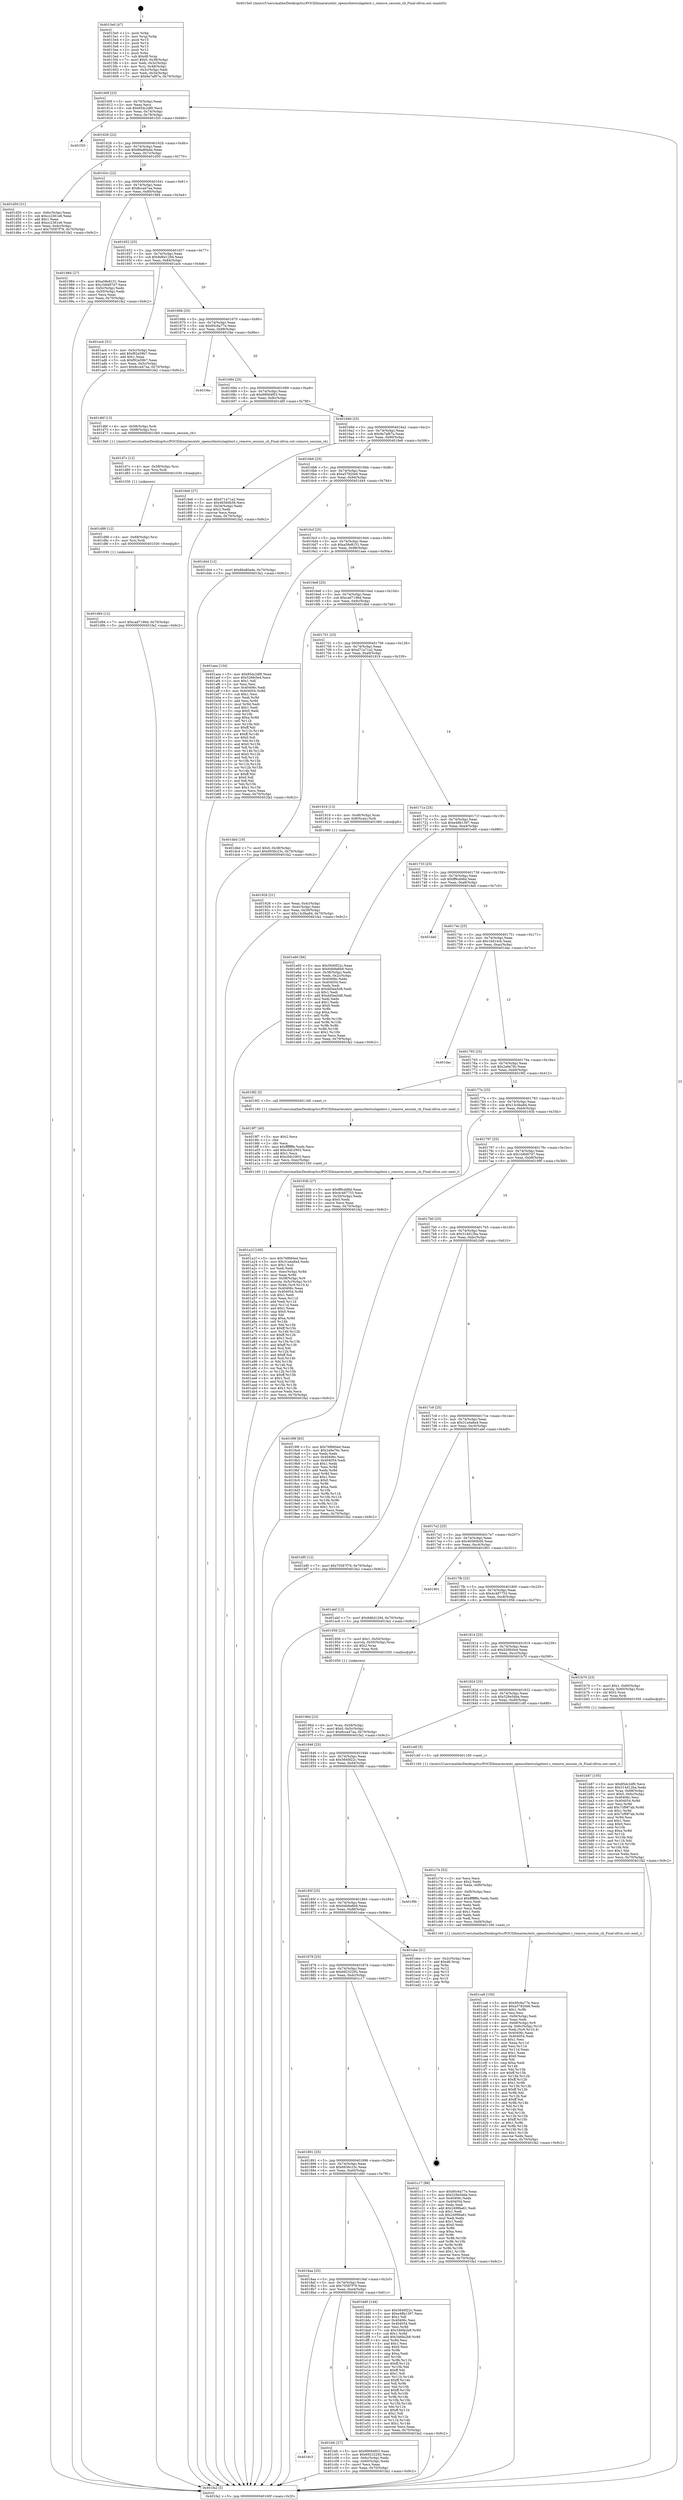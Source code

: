 digraph "0x4015e0" {
  label = "0x4015e0 (/mnt/c/Users/mathe/Desktop/tcc/POCII/binaries/extr_openssltestsslapitest.c_remove_session_cb_Final-ollvm.out::main(0))"
  labelloc = "t"
  node[shape=record]

  Entry [label="",width=0.3,height=0.3,shape=circle,fillcolor=black,style=filled]
  "0x40160f" [label="{
     0x40160f [23]\l
     | [instrs]\l
     &nbsp;&nbsp;0x40160f \<+3\>: mov -0x70(%rbp),%eax\l
     &nbsp;&nbsp;0x401612 \<+2\>: mov %eax,%ecx\l
     &nbsp;&nbsp;0x401614 \<+6\>: sub $0x85dc2df0,%ecx\l
     &nbsp;&nbsp;0x40161a \<+3\>: mov %eax,-0x74(%rbp)\l
     &nbsp;&nbsp;0x40161d \<+3\>: mov %ecx,-0x78(%rbp)\l
     &nbsp;&nbsp;0x401620 \<+6\>: je 0000000000401f20 \<main+0x940\>\l
  }"]
  "0x401f20" [label="{
     0x401f20\l
  }", style=dashed]
  "0x401626" [label="{
     0x401626 [22]\l
     | [instrs]\l
     &nbsp;&nbsp;0x401626 \<+5\>: jmp 000000000040162b \<main+0x4b\>\l
     &nbsp;&nbsp;0x40162b \<+3\>: mov -0x74(%rbp),%eax\l
     &nbsp;&nbsp;0x40162e \<+5\>: sub $0x86a80a4e,%eax\l
     &nbsp;&nbsp;0x401633 \<+3\>: mov %eax,-0x7c(%rbp)\l
     &nbsp;&nbsp;0x401636 \<+6\>: je 0000000000401d50 \<main+0x770\>\l
  }"]
  Exit [label="",width=0.3,height=0.3,shape=circle,fillcolor=black,style=filled,peripheries=2]
  "0x401d50" [label="{
     0x401d50 [31]\l
     | [instrs]\l
     &nbsp;&nbsp;0x401d50 \<+3\>: mov -0x6c(%rbp),%eax\l
     &nbsp;&nbsp;0x401d53 \<+5\>: sub $0xcc2361e6,%eax\l
     &nbsp;&nbsp;0x401d58 \<+3\>: add $0x1,%eax\l
     &nbsp;&nbsp;0x401d5b \<+5\>: add $0xcc2361e6,%eax\l
     &nbsp;&nbsp;0x401d60 \<+3\>: mov %eax,-0x6c(%rbp)\l
     &nbsp;&nbsp;0x401d63 \<+7\>: movl $0x70587f79,-0x70(%rbp)\l
     &nbsp;&nbsp;0x401d6a \<+5\>: jmp 0000000000401fa2 \<main+0x9c2\>\l
  }"]
  "0x40163c" [label="{
     0x40163c [22]\l
     | [instrs]\l
     &nbsp;&nbsp;0x40163c \<+5\>: jmp 0000000000401641 \<main+0x61\>\l
     &nbsp;&nbsp;0x401641 \<+3\>: mov -0x74(%rbp),%eax\l
     &nbsp;&nbsp;0x401644 \<+5\>: sub $0x8cca47aa,%eax\l
     &nbsp;&nbsp;0x401649 \<+3\>: mov %eax,-0x80(%rbp)\l
     &nbsp;&nbsp;0x40164c \<+6\>: je 0000000000401984 \<main+0x3a4\>\l
  }"]
  "0x401d94" [label="{
     0x401d94 [12]\l
     | [instrs]\l
     &nbsp;&nbsp;0x401d94 \<+7\>: movl $0xcad7196d,-0x70(%rbp)\l
     &nbsp;&nbsp;0x401d9b \<+5\>: jmp 0000000000401fa2 \<main+0x9c2\>\l
  }"]
  "0x401984" [label="{
     0x401984 [27]\l
     | [instrs]\l
     &nbsp;&nbsp;0x401984 \<+5\>: mov $0xa58e8151,%eax\l
     &nbsp;&nbsp;0x401989 \<+5\>: mov $0x1b8487d7,%ecx\l
     &nbsp;&nbsp;0x40198e \<+3\>: mov -0x5c(%rbp),%edx\l
     &nbsp;&nbsp;0x401991 \<+3\>: cmp -0x50(%rbp),%edx\l
     &nbsp;&nbsp;0x401994 \<+3\>: cmovl %ecx,%eax\l
     &nbsp;&nbsp;0x401997 \<+3\>: mov %eax,-0x70(%rbp)\l
     &nbsp;&nbsp;0x40199a \<+5\>: jmp 0000000000401fa2 \<main+0x9c2\>\l
  }"]
  "0x401652" [label="{
     0x401652 [25]\l
     | [instrs]\l
     &nbsp;&nbsp;0x401652 \<+5\>: jmp 0000000000401657 \<main+0x77\>\l
     &nbsp;&nbsp;0x401657 \<+3\>: mov -0x74(%rbp),%eax\l
     &nbsp;&nbsp;0x40165a \<+5\>: sub $0x8d6d1294,%eax\l
     &nbsp;&nbsp;0x40165f \<+6\>: mov %eax,-0x84(%rbp)\l
     &nbsp;&nbsp;0x401665 \<+6\>: je 0000000000401acb \<main+0x4eb\>\l
  }"]
  "0x401d88" [label="{
     0x401d88 [12]\l
     | [instrs]\l
     &nbsp;&nbsp;0x401d88 \<+4\>: mov -0x68(%rbp),%rsi\l
     &nbsp;&nbsp;0x401d8c \<+3\>: mov %rsi,%rdi\l
     &nbsp;&nbsp;0x401d8f \<+5\>: call 0000000000401030 \<free@plt\>\l
     | [calls]\l
     &nbsp;&nbsp;0x401030 \{1\} (unknown)\l
  }"]
  "0x401acb" [label="{
     0x401acb [31]\l
     | [instrs]\l
     &nbsp;&nbsp;0x401acb \<+3\>: mov -0x5c(%rbp),%eax\l
     &nbsp;&nbsp;0x401ace \<+5\>: add $0xf92a59b7,%eax\l
     &nbsp;&nbsp;0x401ad3 \<+3\>: add $0x1,%eax\l
     &nbsp;&nbsp;0x401ad6 \<+5\>: sub $0xf92a59b7,%eax\l
     &nbsp;&nbsp;0x401adb \<+3\>: mov %eax,-0x5c(%rbp)\l
     &nbsp;&nbsp;0x401ade \<+7\>: movl $0x8cca47aa,-0x70(%rbp)\l
     &nbsp;&nbsp;0x401ae5 \<+5\>: jmp 0000000000401fa2 \<main+0x9c2\>\l
  }"]
  "0x40166b" [label="{
     0x40166b [25]\l
     | [instrs]\l
     &nbsp;&nbsp;0x40166b \<+5\>: jmp 0000000000401670 \<main+0x90\>\l
     &nbsp;&nbsp;0x401670 \<+3\>: mov -0x74(%rbp),%eax\l
     &nbsp;&nbsp;0x401673 \<+5\>: sub $0x95c6a77e,%eax\l
     &nbsp;&nbsp;0x401678 \<+6\>: mov %eax,-0x88(%rbp)\l
     &nbsp;&nbsp;0x40167e \<+6\>: je 0000000000401f4e \<main+0x96e\>\l
  }"]
  "0x401d7c" [label="{
     0x401d7c [12]\l
     | [instrs]\l
     &nbsp;&nbsp;0x401d7c \<+4\>: mov -0x58(%rbp),%rsi\l
     &nbsp;&nbsp;0x401d80 \<+3\>: mov %rsi,%rdi\l
     &nbsp;&nbsp;0x401d83 \<+5\>: call 0000000000401030 \<free@plt\>\l
     | [calls]\l
     &nbsp;&nbsp;0x401030 \{1\} (unknown)\l
  }"]
  "0x401f4e" [label="{
     0x401f4e\l
  }", style=dashed]
  "0x401684" [label="{
     0x401684 [25]\l
     | [instrs]\l
     &nbsp;&nbsp;0x401684 \<+5\>: jmp 0000000000401689 \<main+0xa9\>\l
     &nbsp;&nbsp;0x401689 \<+3\>: mov -0x74(%rbp),%eax\l
     &nbsp;&nbsp;0x40168c \<+5\>: sub $0x99064f03,%eax\l
     &nbsp;&nbsp;0x401691 \<+6\>: mov %eax,-0x8c(%rbp)\l
     &nbsp;&nbsp;0x401697 \<+6\>: je 0000000000401d6f \<main+0x78f\>\l
  }"]
  "0x401ca8" [label="{
     0x401ca8 [156]\l
     | [instrs]\l
     &nbsp;&nbsp;0x401ca8 \<+5\>: mov $0x95c6a77e,%ecx\l
     &nbsp;&nbsp;0x401cad \<+5\>: mov $0xa57820e6,%edx\l
     &nbsp;&nbsp;0x401cb2 \<+3\>: mov $0x1,%r8b\l
     &nbsp;&nbsp;0x401cb5 \<+2\>: xor %esi,%esi\l
     &nbsp;&nbsp;0x401cb7 \<+6\>: mov -0xf4(%rbp),%edi\l
     &nbsp;&nbsp;0x401cbd \<+3\>: imul %eax,%edi\l
     &nbsp;&nbsp;0x401cc0 \<+4\>: mov -0x68(%rbp),%r9\l
     &nbsp;&nbsp;0x401cc4 \<+4\>: movslq -0x6c(%rbp),%r10\l
     &nbsp;&nbsp;0x401cc8 \<+4\>: mov %edi,(%r9,%r10,4)\l
     &nbsp;&nbsp;0x401ccc \<+7\>: mov 0x40406c,%eax\l
     &nbsp;&nbsp;0x401cd3 \<+7\>: mov 0x404054,%edi\l
     &nbsp;&nbsp;0x401cda \<+3\>: sub $0x1,%esi\l
     &nbsp;&nbsp;0x401cdd \<+3\>: mov %eax,%r11d\l
     &nbsp;&nbsp;0x401ce0 \<+3\>: add %esi,%r11d\l
     &nbsp;&nbsp;0x401ce3 \<+4\>: imul %r11d,%eax\l
     &nbsp;&nbsp;0x401ce7 \<+3\>: and $0x1,%eax\l
     &nbsp;&nbsp;0x401cea \<+3\>: cmp $0x0,%eax\l
     &nbsp;&nbsp;0x401ced \<+3\>: sete %bl\l
     &nbsp;&nbsp;0x401cf0 \<+3\>: cmp $0xa,%edi\l
     &nbsp;&nbsp;0x401cf3 \<+4\>: setl %r14b\l
     &nbsp;&nbsp;0x401cf7 \<+3\>: mov %bl,%r15b\l
     &nbsp;&nbsp;0x401cfa \<+4\>: xor $0xff,%r15b\l
     &nbsp;&nbsp;0x401cfe \<+3\>: mov %r14b,%r12b\l
     &nbsp;&nbsp;0x401d01 \<+4\>: xor $0xff,%r12b\l
     &nbsp;&nbsp;0x401d05 \<+4\>: xor $0x1,%r8b\l
     &nbsp;&nbsp;0x401d09 \<+3\>: mov %r15b,%r13b\l
     &nbsp;&nbsp;0x401d0c \<+4\>: and $0xff,%r13b\l
     &nbsp;&nbsp;0x401d10 \<+3\>: and %r8b,%bl\l
     &nbsp;&nbsp;0x401d13 \<+3\>: mov %r12b,%al\l
     &nbsp;&nbsp;0x401d16 \<+2\>: and $0xff,%al\l
     &nbsp;&nbsp;0x401d18 \<+3\>: and %r8b,%r14b\l
     &nbsp;&nbsp;0x401d1b \<+3\>: or %bl,%r13b\l
     &nbsp;&nbsp;0x401d1e \<+3\>: or %r14b,%al\l
     &nbsp;&nbsp;0x401d21 \<+3\>: xor %al,%r13b\l
     &nbsp;&nbsp;0x401d24 \<+3\>: or %r12b,%r15b\l
     &nbsp;&nbsp;0x401d27 \<+4\>: xor $0xff,%r15b\l
     &nbsp;&nbsp;0x401d2b \<+4\>: or $0x1,%r8b\l
     &nbsp;&nbsp;0x401d2f \<+3\>: and %r8b,%r15b\l
     &nbsp;&nbsp;0x401d32 \<+3\>: or %r15b,%r13b\l
     &nbsp;&nbsp;0x401d35 \<+4\>: test $0x1,%r13b\l
     &nbsp;&nbsp;0x401d39 \<+3\>: cmovne %edx,%ecx\l
     &nbsp;&nbsp;0x401d3c \<+3\>: mov %ecx,-0x70(%rbp)\l
     &nbsp;&nbsp;0x401d3f \<+5\>: jmp 0000000000401fa2 \<main+0x9c2\>\l
  }"]
  "0x401d6f" [label="{
     0x401d6f [13]\l
     | [instrs]\l
     &nbsp;&nbsp;0x401d6f \<+4\>: mov -0x58(%rbp),%rdi\l
     &nbsp;&nbsp;0x401d73 \<+4\>: mov -0x68(%rbp),%rsi\l
     &nbsp;&nbsp;0x401d77 \<+5\>: call 00000000004015b0 \<remove_session_cb\>\l
     | [calls]\l
     &nbsp;&nbsp;0x4015b0 \{1\} (/mnt/c/Users/mathe/Desktop/tcc/POCII/binaries/extr_openssltestsslapitest.c_remove_session_cb_Final-ollvm.out::remove_session_cb)\l
  }"]
  "0x40169d" [label="{
     0x40169d [25]\l
     | [instrs]\l
     &nbsp;&nbsp;0x40169d \<+5\>: jmp 00000000004016a2 \<main+0xc2\>\l
     &nbsp;&nbsp;0x4016a2 \<+3\>: mov -0x74(%rbp),%eax\l
     &nbsp;&nbsp;0x4016a5 \<+5\>: sub $0x9a7af67a,%eax\l
     &nbsp;&nbsp;0x4016aa \<+6\>: mov %eax,-0x90(%rbp)\l
     &nbsp;&nbsp;0x4016b0 \<+6\>: je 00000000004018e6 \<main+0x306\>\l
  }"]
  "0x401c74" [label="{
     0x401c74 [52]\l
     | [instrs]\l
     &nbsp;&nbsp;0x401c74 \<+2\>: xor %ecx,%ecx\l
     &nbsp;&nbsp;0x401c76 \<+5\>: mov $0x2,%edx\l
     &nbsp;&nbsp;0x401c7b \<+6\>: mov %edx,-0xf0(%rbp)\l
     &nbsp;&nbsp;0x401c81 \<+1\>: cltd\l
     &nbsp;&nbsp;0x401c82 \<+6\>: mov -0xf0(%rbp),%esi\l
     &nbsp;&nbsp;0x401c88 \<+2\>: idiv %esi\l
     &nbsp;&nbsp;0x401c8a \<+6\>: imul $0xfffffffe,%edx,%edx\l
     &nbsp;&nbsp;0x401c90 \<+2\>: mov %ecx,%edi\l
     &nbsp;&nbsp;0x401c92 \<+2\>: sub %edx,%edi\l
     &nbsp;&nbsp;0x401c94 \<+2\>: mov %ecx,%edx\l
     &nbsp;&nbsp;0x401c96 \<+3\>: sub $0x1,%edx\l
     &nbsp;&nbsp;0x401c99 \<+2\>: add %edx,%edi\l
     &nbsp;&nbsp;0x401c9b \<+2\>: sub %edi,%ecx\l
     &nbsp;&nbsp;0x401c9d \<+6\>: mov %ecx,-0xf4(%rbp)\l
     &nbsp;&nbsp;0x401ca3 \<+5\>: call 0000000000401160 \<next_i\>\l
     | [calls]\l
     &nbsp;&nbsp;0x401160 \{1\} (/mnt/c/Users/mathe/Desktop/tcc/POCII/binaries/extr_openssltestsslapitest.c_remove_session_cb_Final-ollvm.out::next_i)\l
  }"]
  "0x4018e6" [label="{
     0x4018e6 [27]\l
     | [instrs]\l
     &nbsp;&nbsp;0x4018e6 \<+5\>: mov $0xd71a71a2,%eax\l
     &nbsp;&nbsp;0x4018eb \<+5\>: mov $0x46560b56,%ecx\l
     &nbsp;&nbsp;0x4018f0 \<+3\>: mov -0x34(%rbp),%edx\l
     &nbsp;&nbsp;0x4018f3 \<+3\>: cmp $0x2,%edx\l
     &nbsp;&nbsp;0x4018f6 \<+3\>: cmovne %ecx,%eax\l
     &nbsp;&nbsp;0x4018f9 \<+3\>: mov %eax,-0x70(%rbp)\l
     &nbsp;&nbsp;0x4018fc \<+5\>: jmp 0000000000401fa2 \<main+0x9c2\>\l
  }"]
  "0x4016b6" [label="{
     0x4016b6 [25]\l
     | [instrs]\l
     &nbsp;&nbsp;0x4016b6 \<+5\>: jmp 00000000004016bb \<main+0xdb\>\l
     &nbsp;&nbsp;0x4016bb \<+3\>: mov -0x74(%rbp),%eax\l
     &nbsp;&nbsp;0x4016be \<+5\>: sub $0xa57820e6,%eax\l
     &nbsp;&nbsp;0x4016c3 \<+6\>: mov %eax,-0x94(%rbp)\l
     &nbsp;&nbsp;0x4016c9 \<+6\>: je 0000000000401d44 \<main+0x764\>\l
  }"]
  "0x401fa2" [label="{
     0x401fa2 [5]\l
     | [instrs]\l
     &nbsp;&nbsp;0x401fa2 \<+5\>: jmp 000000000040160f \<main+0x2f\>\l
  }"]
  "0x4015e0" [label="{
     0x4015e0 [47]\l
     | [instrs]\l
     &nbsp;&nbsp;0x4015e0 \<+1\>: push %rbp\l
     &nbsp;&nbsp;0x4015e1 \<+3\>: mov %rsp,%rbp\l
     &nbsp;&nbsp;0x4015e4 \<+2\>: push %r15\l
     &nbsp;&nbsp;0x4015e6 \<+2\>: push %r14\l
     &nbsp;&nbsp;0x4015e8 \<+2\>: push %r13\l
     &nbsp;&nbsp;0x4015ea \<+2\>: push %r12\l
     &nbsp;&nbsp;0x4015ec \<+1\>: push %rbx\l
     &nbsp;&nbsp;0x4015ed \<+7\>: sub $0xd8,%rsp\l
     &nbsp;&nbsp;0x4015f4 \<+7\>: movl $0x0,-0x38(%rbp)\l
     &nbsp;&nbsp;0x4015fb \<+3\>: mov %edi,-0x3c(%rbp)\l
     &nbsp;&nbsp;0x4015fe \<+4\>: mov %rsi,-0x48(%rbp)\l
     &nbsp;&nbsp;0x401602 \<+3\>: mov -0x3c(%rbp),%edi\l
     &nbsp;&nbsp;0x401605 \<+3\>: mov %edi,-0x34(%rbp)\l
     &nbsp;&nbsp;0x401608 \<+7\>: movl $0x9a7af67a,-0x70(%rbp)\l
  }"]
  "0x4018c3" [label="{
     0x4018c3\l
  }", style=dashed]
  "0x401d44" [label="{
     0x401d44 [12]\l
     | [instrs]\l
     &nbsp;&nbsp;0x401d44 \<+7\>: movl $0x86a80a4e,-0x70(%rbp)\l
     &nbsp;&nbsp;0x401d4b \<+5\>: jmp 0000000000401fa2 \<main+0x9c2\>\l
  }"]
  "0x4016cf" [label="{
     0x4016cf [25]\l
     | [instrs]\l
     &nbsp;&nbsp;0x4016cf \<+5\>: jmp 00000000004016d4 \<main+0xf4\>\l
     &nbsp;&nbsp;0x4016d4 \<+3\>: mov -0x74(%rbp),%eax\l
     &nbsp;&nbsp;0x4016d7 \<+5\>: sub $0xa58e8151,%eax\l
     &nbsp;&nbsp;0x4016dc \<+6\>: mov %eax,-0x98(%rbp)\l
     &nbsp;&nbsp;0x4016e2 \<+6\>: je 0000000000401aea \<main+0x50a\>\l
  }"]
  "0x401bfc" [label="{
     0x401bfc [27]\l
     | [instrs]\l
     &nbsp;&nbsp;0x401bfc \<+5\>: mov $0x99064f03,%eax\l
     &nbsp;&nbsp;0x401c01 \<+5\>: mov $0x69232292,%ecx\l
     &nbsp;&nbsp;0x401c06 \<+3\>: mov -0x6c(%rbp),%edx\l
     &nbsp;&nbsp;0x401c09 \<+3\>: cmp -0x60(%rbp),%edx\l
     &nbsp;&nbsp;0x401c0c \<+3\>: cmovl %ecx,%eax\l
     &nbsp;&nbsp;0x401c0f \<+3\>: mov %eax,-0x70(%rbp)\l
     &nbsp;&nbsp;0x401c12 \<+5\>: jmp 0000000000401fa2 \<main+0x9c2\>\l
  }"]
  "0x401aea" [label="{
     0x401aea [134]\l
     | [instrs]\l
     &nbsp;&nbsp;0x401aea \<+5\>: mov $0x85dc2df0,%eax\l
     &nbsp;&nbsp;0x401aef \<+5\>: mov $0x526fc0e4,%ecx\l
     &nbsp;&nbsp;0x401af4 \<+2\>: mov $0x1,%dl\l
     &nbsp;&nbsp;0x401af6 \<+2\>: xor %esi,%esi\l
     &nbsp;&nbsp;0x401af8 \<+7\>: mov 0x40406c,%edi\l
     &nbsp;&nbsp;0x401aff \<+8\>: mov 0x404054,%r8d\l
     &nbsp;&nbsp;0x401b07 \<+3\>: sub $0x1,%esi\l
     &nbsp;&nbsp;0x401b0a \<+3\>: mov %edi,%r9d\l
     &nbsp;&nbsp;0x401b0d \<+3\>: add %esi,%r9d\l
     &nbsp;&nbsp;0x401b10 \<+4\>: imul %r9d,%edi\l
     &nbsp;&nbsp;0x401b14 \<+3\>: and $0x1,%edi\l
     &nbsp;&nbsp;0x401b17 \<+3\>: cmp $0x0,%edi\l
     &nbsp;&nbsp;0x401b1a \<+4\>: sete %r10b\l
     &nbsp;&nbsp;0x401b1e \<+4\>: cmp $0xa,%r8d\l
     &nbsp;&nbsp;0x401b22 \<+4\>: setl %r11b\l
     &nbsp;&nbsp;0x401b26 \<+3\>: mov %r10b,%bl\l
     &nbsp;&nbsp;0x401b29 \<+3\>: xor $0xff,%bl\l
     &nbsp;&nbsp;0x401b2c \<+3\>: mov %r11b,%r14b\l
     &nbsp;&nbsp;0x401b2f \<+4\>: xor $0xff,%r14b\l
     &nbsp;&nbsp;0x401b33 \<+3\>: xor $0x0,%dl\l
     &nbsp;&nbsp;0x401b36 \<+3\>: mov %bl,%r15b\l
     &nbsp;&nbsp;0x401b39 \<+4\>: and $0x0,%r15b\l
     &nbsp;&nbsp;0x401b3d \<+3\>: and %dl,%r10b\l
     &nbsp;&nbsp;0x401b40 \<+3\>: mov %r14b,%r12b\l
     &nbsp;&nbsp;0x401b43 \<+4\>: and $0x0,%r12b\l
     &nbsp;&nbsp;0x401b47 \<+3\>: and %dl,%r11b\l
     &nbsp;&nbsp;0x401b4a \<+3\>: or %r10b,%r15b\l
     &nbsp;&nbsp;0x401b4d \<+3\>: or %r11b,%r12b\l
     &nbsp;&nbsp;0x401b50 \<+3\>: xor %r12b,%r15b\l
     &nbsp;&nbsp;0x401b53 \<+3\>: or %r14b,%bl\l
     &nbsp;&nbsp;0x401b56 \<+3\>: xor $0xff,%bl\l
     &nbsp;&nbsp;0x401b59 \<+3\>: or $0x0,%dl\l
     &nbsp;&nbsp;0x401b5c \<+2\>: and %dl,%bl\l
     &nbsp;&nbsp;0x401b5e \<+3\>: or %bl,%r15b\l
     &nbsp;&nbsp;0x401b61 \<+4\>: test $0x1,%r15b\l
     &nbsp;&nbsp;0x401b65 \<+3\>: cmovne %ecx,%eax\l
     &nbsp;&nbsp;0x401b68 \<+3\>: mov %eax,-0x70(%rbp)\l
     &nbsp;&nbsp;0x401b6b \<+5\>: jmp 0000000000401fa2 \<main+0x9c2\>\l
  }"]
  "0x4016e8" [label="{
     0x4016e8 [25]\l
     | [instrs]\l
     &nbsp;&nbsp;0x4016e8 \<+5\>: jmp 00000000004016ed \<main+0x10d\>\l
     &nbsp;&nbsp;0x4016ed \<+3\>: mov -0x74(%rbp),%eax\l
     &nbsp;&nbsp;0x4016f0 \<+5\>: sub $0xcad7196d,%eax\l
     &nbsp;&nbsp;0x4016f5 \<+6\>: mov %eax,-0x9c(%rbp)\l
     &nbsp;&nbsp;0x4016fb \<+6\>: je 0000000000401dbd \<main+0x7dd\>\l
  }"]
  "0x4018aa" [label="{
     0x4018aa [25]\l
     | [instrs]\l
     &nbsp;&nbsp;0x4018aa \<+5\>: jmp 00000000004018af \<main+0x2cf\>\l
     &nbsp;&nbsp;0x4018af \<+3\>: mov -0x74(%rbp),%eax\l
     &nbsp;&nbsp;0x4018b2 \<+5\>: sub $0x70587f79,%eax\l
     &nbsp;&nbsp;0x4018b7 \<+6\>: mov %eax,-0xe4(%rbp)\l
     &nbsp;&nbsp;0x4018bd \<+6\>: je 0000000000401bfc \<main+0x61c\>\l
  }"]
  "0x401dbd" [label="{
     0x401dbd [19]\l
     | [instrs]\l
     &nbsp;&nbsp;0x401dbd \<+7\>: movl $0x0,-0x38(%rbp)\l
     &nbsp;&nbsp;0x401dc4 \<+7\>: movl $0x6936c23c,-0x70(%rbp)\l
     &nbsp;&nbsp;0x401dcb \<+5\>: jmp 0000000000401fa2 \<main+0x9c2\>\l
  }"]
  "0x401701" [label="{
     0x401701 [25]\l
     | [instrs]\l
     &nbsp;&nbsp;0x401701 \<+5\>: jmp 0000000000401706 \<main+0x126\>\l
     &nbsp;&nbsp;0x401706 \<+3\>: mov -0x74(%rbp),%eax\l
     &nbsp;&nbsp;0x401709 \<+5\>: sub $0xd71a71a2,%eax\l
     &nbsp;&nbsp;0x40170e \<+6\>: mov %eax,-0xa0(%rbp)\l
     &nbsp;&nbsp;0x401714 \<+6\>: je 0000000000401919 \<main+0x339\>\l
  }"]
  "0x401dd0" [label="{
     0x401dd0 [144]\l
     | [instrs]\l
     &nbsp;&nbsp;0x401dd0 \<+5\>: mov $0x5640f22c,%eax\l
     &nbsp;&nbsp;0x401dd5 \<+5\>: mov $0xe48b1397,%ecx\l
     &nbsp;&nbsp;0x401dda \<+2\>: mov $0x1,%dl\l
     &nbsp;&nbsp;0x401ddc \<+7\>: mov 0x40406c,%esi\l
     &nbsp;&nbsp;0x401de3 \<+7\>: mov 0x404054,%edi\l
     &nbsp;&nbsp;0x401dea \<+3\>: mov %esi,%r8d\l
     &nbsp;&nbsp;0x401ded \<+7\>: sub $0x346fa2b8,%r8d\l
     &nbsp;&nbsp;0x401df4 \<+4\>: sub $0x1,%r8d\l
     &nbsp;&nbsp;0x401df8 \<+7\>: add $0x346fa2b8,%r8d\l
     &nbsp;&nbsp;0x401dff \<+4\>: imul %r8d,%esi\l
     &nbsp;&nbsp;0x401e03 \<+3\>: and $0x1,%esi\l
     &nbsp;&nbsp;0x401e06 \<+3\>: cmp $0x0,%esi\l
     &nbsp;&nbsp;0x401e09 \<+4\>: sete %r9b\l
     &nbsp;&nbsp;0x401e0d \<+3\>: cmp $0xa,%edi\l
     &nbsp;&nbsp;0x401e10 \<+4\>: setl %r10b\l
     &nbsp;&nbsp;0x401e14 \<+3\>: mov %r9b,%r11b\l
     &nbsp;&nbsp;0x401e17 \<+4\>: xor $0xff,%r11b\l
     &nbsp;&nbsp;0x401e1b \<+3\>: mov %r10b,%bl\l
     &nbsp;&nbsp;0x401e1e \<+3\>: xor $0xff,%bl\l
     &nbsp;&nbsp;0x401e21 \<+3\>: xor $0x1,%dl\l
     &nbsp;&nbsp;0x401e24 \<+3\>: mov %r11b,%r14b\l
     &nbsp;&nbsp;0x401e27 \<+4\>: and $0xff,%r14b\l
     &nbsp;&nbsp;0x401e2b \<+3\>: and %dl,%r9b\l
     &nbsp;&nbsp;0x401e2e \<+3\>: mov %bl,%r15b\l
     &nbsp;&nbsp;0x401e31 \<+4\>: and $0xff,%r15b\l
     &nbsp;&nbsp;0x401e35 \<+3\>: and %dl,%r10b\l
     &nbsp;&nbsp;0x401e38 \<+3\>: or %r9b,%r14b\l
     &nbsp;&nbsp;0x401e3b \<+3\>: or %r10b,%r15b\l
     &nbsp;&nbsp;0x401e3e \<+3\>: xor %r15b,%r14b\l
     &nbsp;&nbsp;0x401e41 \<+3\>: or %bl,%r11b\l
     &nbsp;&nbsp;0x401e44 \<+4\>: xor $0xff,%r11b\l
     &nbsp;&nbsp;0x401e48 \<+3\>: or $0x1,%dl\l
     &nbsp;&nbsp;0x401e4b \<+3\>: and %dl,%r11b\l
     &nbsp;&nbsp;0x401e4e \<+3\>: or %r11b,%r14b\l
     &nbsp;&nbsp;0x401e51 \<+4\>: test $0x1,%r14b\l
     &nbsp;&nbsp;0x401e55 \<+3\>: cmovne %ecx,%eax\l
     &nbsp;&nbsp;0x401e58 \<+3\>: mov %eax,-0x70(%rbp)\l
     &nbsp;&nbsp;0x401e5b \<+5\>: jmp 0000000000401fa2 \<main+0x9c2\>\l
  }"]
  "0x401919" [label="{
     0x401919 [13]\l
     | [instrs]\l
     &nbsp;&nbsp;0x401919 \<+4\>: mov -0x48(%rbp),%rax\l
     &nbsp;&nbsp;0x40191d \<+4\>: mov 0x8(%rax),%rdi\l
     &nbsp;&nbsp;0x401921 \<+5\>: call 0000000000401060 \<atoi@plt\>\l
     | [calls]\l
     &nbsp;&nbsp;0x401060 \{1\} (unknown)\l
  }"]
  "0x40171a" [label="{
     0x40171a [25]\l
     | [instrs]\l
     &nbsp;&nbsp;0x40171a \<+5\>: jmp 000000000040171f \<main+0x13f\>\l
     &nbsp;&nbsp;0x40171f \<+3\>: mov -0x74(%rbp),%eax\l
     &nbsp;&nbsp;0x401722 \<+5\>: sub $0xe48b1397,%eax\l
     &nbsp;&nbsp;0x401727 \<+6\>: mov %eax,-0xa4(%rbp)\l
     &nbsp;&nbsp;0x40172d \<+6\>: je 0000000000401e60 \<main+0x880\>\l
  }"]
  "0x401926" [label="{
     0x401926 [21]\l
     | [instrs]\l
     &nbsp;&nbsp;0x401926 \<+3\>: mov %eax,-0x4c(%rbp)\l
     &nbsp;&nbsp;0x401929 \<+3\>: mov -0x4c(%rbp),%eax\l
     &nbsp;&nbsp;0x40192c \<+3\>: mov %eax,-0x30(%rbp)\l
     &nbsp;&nbsp;0x40192f \<+7\>: movl $0x13c0ba84,-0x70(%rbp)\l
     &nbsp;&nbsp;0x401936 \<+5\>: jmp 0000000000401fa2 \<main+0x9c2\>\l
  }"]
  "0x401891" [label="{
     0x401891 [25]\l
     | [instrs]\l
     &nbsp;&nbsp;0x401891 \<+5\>: jmp 0000000000401896 \<main+0x2b6\>\l
     &nbsp;&nbsp;0x401896 \<+3\>: mov -0x74(%rbp),%eax\l
     &nbsp;&nbsp;0x401899 \<+5\>: sub $0x6936c23c,%eax\l
     &nbsp;&nbsp;0x40189e \<+6\>: mov %eax,-0xe0(%rbp)\l
     &nbsp;&nbsp;0x4018a4 \<+6\>: je 0000000000401dd0 \<main+0x7f0\>\l
  }"]
  "0x401e60" [label="{
     0x401e60 [94]\l
     | [instrs]\l
     &nbsp;&nbsp;0x401e60 \<+5\>: mov $0x5640f22c,%eax\l
     &nbsp;&nbsp;0x401e65 \<+5\>: mov $0x64b9a6b9,%ecx\l
     &nbsp;&nbsp;0x401e6a \<+3\>: mov -0x38(%rbp),%edx\l
     &nbsp;&nbsp;0x401e6d \<+3\>: mov %edx,-0x2c(%rbp)\l
     &nbsp;&nbsp;0x401e70 \<+7\>: mov 0x40406c,%edx\l
     &nbsp;&nbsp;0x401e77 \<+7\>: mov 0x404054,%esi\l
     &nbsp;&nbsp;0x401e7e \<+2\>: mov %edx,%edi\l
     &nbsp;&nbsp;0x401e80 \<+6\>: sub $0xdd5ea5d8,%edi\l
     &nbsp;&nbsp;0x401e86 \<+3\>: sub $0x1,%edi\l
     &nbsp;&nbsp;0x401e89 \<+6\>: add $0xdd5ea5d8,%edi\l
     &nbsp;&nbsp;0x401e8f \<+3\>: imul %edi,%edx\l
     &nbsp;&nbsp;0x401e92 \<+3\>: and $0x1,%edx\l
     &nbsp;&nbsp;0x401e95 \<+3\>: cmp $0x0,%edx\l
     &nbsp;&nbsp;0x401e98 \<+4\>: sete %r8b\l
     &nbsp;&nbsp;0x401e9c \<+3\>: cmp $0xa,%esi\l
     &nbsp;&nbsp;0x401e9f \<+4\>: setl %r9b\l
     &nbsp;&nbsp;0x401ea3 \<+3\>: mov %r8b,%r10b\l
     &nbsp;&nbsp;0x401ea6 \<+3\>: and %r9b,%r10b\l
     &nbsp;&nbsp;0x401ea9 \<+3\>: xor %r9b,%r8b\l
     &nbsp;&nbsp;0x401eac \<+3\>: or %r8b,%r10b\l
     &nbsp;&nbsp;0x401eaf \<+4\>: test $0x1,%r10b\l
     &nbsp;&nbsp;0x401eb3 \<+3\>: cmovne %ecx,%eax\l
     &nbsp;&nbsp;0x401eb6 \<+3\>: mov %eax,-0x70(%rbp)\l
     &nbsp;&nbsp;0x401eb9 \<+5\>: jmp 0000000000401fa2 \<main+0x9c2\>\l
  }"]
  "0x401733" [label="{
     0x401733 [25]\l
     | [instrs]\l
     &nbsp;&nbsp;0x401733 \<+5\>: jmp 0000000000401738 \<main+0x158\>\l
     &nbsp;&nbsp;0x401738 \<+3\>: mov -0x74(%rbp),%eax\l
     &nbsp;&nbsp;0x40173b \<+5\>: sub $0xff9cdd6d,%eax\l
     &nbsp;&nbsp;0x401740 \<+6\>: mov %eax,-0xa8(%rbp)\l
     &nbsp;&nbsp;0x401746 \<+6\>: je 0000000000401da0 \<main+0x7c0\>\l
  }"]
  "0x401c17" [label="{
     0x401c17 [88]\l
     | [instrs]\l
     &nbsp;&nbsp;0x401c17 \<+5\>: mov $0x95c6a77e,%eax\l
     &nbsp;&nbsp;0x401c1c \<+5\>: mov $0x528e5dda,%ecx\l
     &nbsp;&nbsp;0x401c21 \<+7\>: mov 0x40406c,%edx\l
     &nbsp;&nbsp;0x401c28 \<+7\>: mov 0x404054,%esi\l
     &nbsp;&nbsp;0x401c2f \<+2\>: mov %edx,%edi\l
     &nbsp;&nbsp;0x401c31 \<+6\>: add $0x2499ba61,%edi\l
     &nbsp;&nbsp;0x401c37 \<+3\>: sub $0x1,%edi\l
     &nbsp;&nbsp;0x401c3a \<+6\>: sub $0x2499ba61,%edi\l
     &nbsp;&nbsp;0x401c40 \<+3\>: imul %edi,%edx\l
     &nbsp;&nbsp;0x401c43 \<+3\>: and $0x1,%edx\l
     &nbsp;&nbsp;0x401c46 \<+3\>: cmp $0x0,%edx\l
     &nbsp;&nbsp;0x401c49 \<+4\>: sete %r8b\l
     &nbsp;&nbsp;0x401c4d \<+3\>: cmp $0xa,%esi\l
     &nbsp;&nbsp;0x401c50 \<+4\>: setl %r9b\l
     &nbsp;&nbsp;0x401c54 \<+3\>: mov %r8b,%r10b\l
     &nbsp;&nbsp;0x401c57 \<+3\>: and %r9b,%r10b\l
     &nbsp;&nbsp;0x401c5a \<+3\>: xor %r9b,%r8b\l
     &nbsp;&nbsp;0x401c5d \<+3\>: or %r8b,%r10b\l
     &nbsp;&nbsp;0x401c60 \<+4\>: test $0x1,%r10b\l
     &nbsp;&nbsp;0x401c64 \<+3\>: cmovne %ecx,%eax\l
     &nbsp;&nbsp;0x401c67 \<+3\>: mov %eax,-0x70(%rbp)\l
     &nbsp;&nbsp;0x401c6a \<+5\>: jmp 0000000000401fa2 \<main+0x9c2\>\l
  }"]
  "0x401da0" [label="{
     0x401da0\l
  }", style=dashed]
  "0x40174c" [label="{
     0x40174c [25]\l
     | [instrs]\l
     &nbsp;&nbsp;0x40174c \<+5\>: jmp 0000000000401751 \<main+0x171\>\l
     &nbsp;&nbsp;0x401751 \<+3\>: mov -0x74(%rbp),%eax\l
     &nbsp;&nbsp;0x401754 \<+5\>: sub $0x16d14cb,%eax\l
     &nbsp;&nbsp;0x401759 \<+6\>: mov %eax,-0xac(%rbp)\l
     &nbsp;&nbsp;0x40175f \<+6\>: je 0000000000401dac \<main+0x7cc\>\l
  }"]
  "0x401878" [label="{
     0x401878 [25]\l
     | [instrs]\l
     &nbsp;&nbsp;0x401878 \<+5\>: jmp 000000000040187d \<main+0x29d\>\l
     &nbsp;&nbsp;0x40187d \<+3\>: mov -0x74(%rbp),%eax\l
     &nbsp;&nbsp;0x401880 \<+5\>: sub $0x69232292,%eax\l
     &nbsp;&nbsp;0x401885 \<+6\>: mov %eax,-0xdc(%rbp)\l
     &nbsp;&nbsp;0x40188b \<+6\>: je 0000000000401c17 \<main+0x637\>\l
  }"]
  "0x401dac" [label="{
     0x401dac\l
  }", style=dashed]
  "0x401765" [label="{
     0x401765 [25]\l
     | [instrs]\l
     &nbsp;&nbsp;0x401765 \<+5\>: jmp 000000000040176a \<main+0x18a\>\l
     &nbsp;&nbsp;0x40176a \<+3\>: mov -0x74(%rbp),%eax\l
     &nbsp;&nbsp;0x40176d \<+5\>: sub $0x2a9a76c,%eax\l
     &nbsp;&nbsp;0x401772 \<+6\>: mov %eax,-0xb0(%rbp)\l
     &nbsp;&nbsp;0x401778 \<+6\>: je 00000000004019f2 \<main+0x412\>\l
  }"]
  "0x401ebe" [label="{
     0x401ebe [21]\l
     | [instrs]\l
     &nbsp;&nbsp;0x401ebe \<+3\>: mov -0x2c(%rbp),%eax\l
     &nbsp;&nbsp;0x401ec1 \<+7\>: add $0xd8,%rsp\l
     &nbsp;&nbsp;0x401ec8 \<+1\>: pop %rbx\l
     &nbsp;&nbsp;0x401ec9 \<+2\>: pop %r12\l
     &nbsp;&nbsp;0x401ecb \<+2\>: pop %r13\l
     &nbsp;&nbsp;0x401ecd \<+2\>: pop %r14\l
     &nbsp;&nbsp;0x401ecf \<+2\>: pop %r15\l
     &nbsp;&nbsp;0x401ed1 \<+1\>: pop %rbp\l
     &nbsp;&nbsp;0x401ed2 \<+1\>: ret\l
  }"]
  "0x4019f2" [label="{
     0x4019f2 [5]\l
     | [instrs]\l
     &nbsp;&nbsp;0x4019f2 \<+5\>: call 0000000000401160 \<next_i\>\l
     | [calls]\l
     &nbsp;&nbsp;0x401160 \{1\} (/mnt/c/Users/mathe/Desktop/tcc/POCII/binaries/extr_openssltestsslapitest.c_remove_session_cb_Final-ollvm.out::next_i)\l
  }"]
  "0x40177e" [label="{
     0x40177e [25]\l
     | [instrs]\l
     &nbsp;&nbsp;0x40177e \<+5\>: jmp 0000000000401783 \<main+0x1a3\>\l
     &nbsp;&nbsp;0x401783 \<+3\>: mov -0x74(%rbp),%eax\l
     &nbsp;&nbsp;0x401786 \<+5\>: sub $0x13c0ba84,%eax\l
     &nbsp;&nbsp;0x40178b \<+6\>: mov %eax,-0xb4(%rbp)\l
     &nbsp;&nbsp;0x401791 \<+6\>: je 000000000040193b \<main+0x35b\>\l
  }"]
  "0x40185f" [label="{
     0x40185f [25]\l
     | [instrs]\l
     &nbsp;&nbsp;0x40185f \<+5\>: jmp 0000000000401864 \<main+0x284\>\l
     &nbsp;&nbsp;0x401864 \<+3\>: mov -0x74(%rbp),%eax\l
     &nbsp;&nbsp;0x401867 \<+5\>: sub $0x64b9a6b9,%eax\l
     &nbsp;&nbsp;0x40186c \<+6\>: mov %eax,-0xd8(%rbp)\l
     &nbsp;&nbsp;0x401872 \<+6\>: je 0000000000401ebe \<main+0x8de\>\l
  }"]
  "0x40193b" [label="{
     0x40193b [27]\l
     | [instrs]\l
     &nbsp;&nbsp;0x40193b \<+5\>: mov $0xff9cdd6d,%eax\l
     &nbsp;&nbsp;0x401940 \<+5\>: mov $0x4c487753,%ecx\l
     &nbsp;&nbsp;0x401945 \<+3\>: mov -0x30(%rbp),%edx\l
     &nbsp;&nbsp;0x401948 \<+3\>: cmp $0x0,%edx\l
     &nbsp;&nbsp;0x40194b \<+3\>: cmove %ecx,%eax\l
     &nbsp;&nbsp;0x40194e \<+3\>: mov %eax,-0x70(%rbp)\l
     &nbsp;&nbsp;0x401951 \<+5\>: jmp 0000000000401fa2 \<main+0x9c2\>\l
  }"]
  "0x401797" [label="{
     0x401797 [25]\l
     | [instrs]\l
     &nbsp;&nbsp;0x401797 \<+5\>: jmp 000000000040179c \<main+0x1bc\>\l
     &nbsp;&nbsp;0x40179c \<+3\>: mov -0x74(%rbp),%eax\l
     &nbsp;&nbsp;0x40179f \<+5\>: sub $0x1b8487d7,%eax\l
     &nbsp;&nbsp;0x4017a4 \<+6\>: mov %eax,-0xb8(%rbp)\l
     &nbsp;&nbsp;0x4017aa \<+6\>: je 000000000040199f \<main+0x3bf\>\l
  }"]
  "0x401f9b" [label="{
     0x401f9b\l
  }", style=dashed]
  "0x40199f" [label="{
     0x40199f [83]\l
     | [instrs]\l
     &nbsp;&nbsp;0x40199f \<+5\>: mov $0x76f660ed,%eax\l
     &nbsp;&nbsp;0x4019a4 \<+5\>: mov $0x2a9a76c,%ecx\l
     &nbsp;&nbsp;0x4019a9 \<+2\>: xor %edx,%edx\l
     &nbsp;&nbsp;0x4019ab \<+7\>: mov 0x40406c,%esi\l
     &nbsp;&nbsp;0x4019b2 \<+7\>: mov 0x404054,%edi\l
     &nbsp;&nbsp;0x4019b9 \<+3\>: sub $0x1,%edx\l
     &nbsp;&nbsp;0x4019bc \<+3\>: mov %esi,%r8d\l
     &nbsp;&nbsp;0x4019bf \<+3\>: add %edx,%r8d\l
     &nbsp;&nbsp;0x4019c2 \<+4\>: imul %r8d,%esi\l
     &nbsp;&nbsp;0x4019c6 \<+3\>: and $0x1,%esi\l
     &nbsp;&nbsp;0x4019c9 \<+3\>: cmp $0x0,%esi\l
     &nbsp;&nbsp;0x4019cc \<+4\>: sete %r9b\l
     &nbsp;&nbsp;0x4019d0 \<+3\>: cmp $0xa,%edi\l
     &nbsp;&nbsp;0x4019d3 \<+4\>: setl %r10b\l
     &nbsp;&nbsp;0x4019d7 \<+3\>: mov %r9b,%r11b\l
     &nbsp;&nbsp;0x4019da \<+3\>: and %r10b,%r11b\l
     &nbsp;&nbsp;0x4019dd \<+3\>: xor %r10b,%r9b\l
     &nbsp;&nbsp;0x4019e0 \<+3\>: or %r9b,%r11b\l
     &nbsp;&nbsp;0x4019e3 \<+4\>: test $0x1,%r11b\l
     &nbsp;&nbsp;0x4019e7 \<+3\>: cmovne %ecx,%eax\l
     &nbsp;&nbsp;0x4019ea \<+3\>: mov %eax,-0x70(%rbp)\l
     &nbsp;&nbsp;0x4019ed \<+5\>: jmp 0000000000401fa2 \<main+0x9c2\>\l
  }"]
  "0x4017b0" [label="{
     0x4017b0 [25]\l
     | [instrs]\l
     &nbsp;&nbsp;0x4017b0 \<+5\>: jmp 00000000004017b5 \<main+0x1d5\>\l
     &nbsp;&nbsp;0x4017b5 \<+3\>: mov -0x74(%rbp),%eax\l
     &nbsp;&nbsp;0x4017b8 \<+5\>: sub $0x314d12ba,%eax\l
     &nbsp;&nbsp;0x4017bd \<+6\>: mov %eax,-0xbc(%rbp)\l
     &nbsp;&nbsp;0x4017c3 \<+6\>: je 0000000000401bf0 \<main+0x610\>\l
  }"]
  "0x401846" [label="{
     0x401846 [25]\l
     | [instrs]\l
     &nbsp;&nbsp;0x401846 \<+5\>: jmp 000000000040184b \<main+0x26b\>\l
     &nbsp;&nbsp;0x40184b \<+3\>: mov -0x74(%rbp),%eax\l
     &nbsp;&nbsp;0x40184e \<+5\>: sub $0x5640f22c,%eax\l
     &nbsp;&nbsp;0x401853 \<+6\>: mov %eax,-0xd4(%rbp)\l
     &nbsp;&nbsp;0x401859 \<+6\>: je 0000000000401f9b \<main+0x9bb\>\l
  }"]
  "0x401bf0" [label="{
     0x401bf0 [12]\l
     | [instrs]\l
     &nbsp;&nbsp;0x401bf0 \<+7\>: movl $0x70587f79,-0x70(%rbp)\l
     &nbsp;&nbsp;0x401bf7 \<+5\>: jmp 0000000000401fa2 \<main+0x9c2\>\l
  }"]
  "0x4017c9" [label="{
     0x4017c9 [25]\l
     | [instrs]\l
     &nbsp;&nbsp;0x4017c9 \<+5\>: jmp 00000000004017ce \<main+0x1ee\>\l
     &nbsp;&nbsp;0x4017ce \<+3\>: mov -0x74(%rbp),%eax\l
     &nbsp;&nbsp;0x4017d1 \<+5\>: sub $0x31a4a8a4,%eax\l
     &nbsp;&nbsp;0x4017d6 \<+6\>: mov %eax,-0xc0(%rbp)\l
     &nbsp;&nbsp;0x4017dc \<+6\>: je 0000000000401abf \<main+0x4df\>\l
  }"]
  "0x401c6f" [label="{
     0x401c6f [5]\l
     | [instrs]\l
     &nbsp;&nbsp;0x401c6f \<+5\>: call 0000000000401160 \<next_i\>\l
     | [calls]\l
     &nbsp;&nbsp;0x401160 \{1\} (/mnt/c/Users/mathe/Desktop/tcc/POCII/binaries/extr_openssltestsslapitest.c_remove_session_cb_Final-ollvm.out::next_i)\l
  }"]
  "0x401abf" [label="{
     0x401abf [12]\l
     | [instrs]\l
     &nbsp;&nbsp;0x401abf \<+7\>: movl $0x8d6d1294,-0x70(%rbp)\l
     &nbsp;&nbsp;0x401ac6 \<+5\>: jmp 0000000000401fa2 \<main+0x9c2\>\l
  }"]
  "0x4017e2" [label="{
     0x4017e2 [25]\l
     | [instrs]\l
     &nbsp;&nbsp;0x4017e2 \<+5\>: jmp 00000000004017e7 \<main+0x207\>\l
     &nbsp;&nbsp;0x4017e7 \<+3\>: mov -0x74(%rbp),%eax\l
     &nbsp;&nbsp;0x4017ea \<+5\>: sub $0x46560b56,%eax\l
     &nbsp;&nbsp;0x4017ef \<+6\>: mov %eax,-0xc4(%rbp)\l
     &nbsp;&nbsp;0x4017f5 \<+6\>: je 0000000000401901 \<main+0x321\>\l
  }"]
  "0x401b87" [label="{
     0x401b87 [105]\l
     | [instrs]\l
     &nbsp;&nbsp;0x401b87 \<+5\>: mov $0x85dc2df0,%ecx\l
     &nbsp;&nbsp;0x401b8c \<+5\>: mov $0x314d12ba,%edx\l
     &nbsp;&nbsp;0x401b91 \<+4\>: mov %rax,-0x68(%rbp)\l
     &nbsp;&nbsp;0x401b95 \<+7\>: movl $0x0,-0x6c(%rbp)\l
     &nbsp;&nbsp;0x401b9c \<+7\>: mov 0x40406c,%esi\l
     &nbsp;&nbsp;0x401ba3 \<+8\>: mov 0x404054,%r8d\l
     &nbsp;&nbsp;0x401bab \<+3\>: mov %esi,%r9d\l
     &nbsp;&nbsp;0x401bae \<+7\>: add $0x7cf987ab,%r9d\l
     &nbsp;&nbsp;0x401bb5 \<+4\>: sub $0x1,%r9d\l
     &nbsp;&nbsp;0x401bb9 \<+7\>: sub $0x7cf987ab,%r9d\l
     &nbsp;&nbsp;0x401bc0 \<+4\>: imul %r9d,%esi\l
     &nbsp;&nbsp;0x401bc4 \<+3\>: and $0x1,%esi\l
     &nbsp;&nbsp;0x401bc7 \<+3\>: cmp $0x0,%esi\l
     &nbsp;&nbsp;0x401bca \<+4\>: sete %r10b\l
     &nbsp;&nbsp;0x401bce \<+4\>: cmp $0xa,%r8d\l
     &nbsp;&nbsp;0x401bd2 \<+4\>: setl %r11b\l
     &nbsp;&nbsp;0x401bd6 \<+3\>: mov %r10b,%bl\l
     &nbsp;&nbsp;0x401bd9 \<+3\>: and %r11b,%bl\l
     &nbsp;&nbsp;0x401bdc \<+3\>: xor %r11b,%r10b\l
     &nbsp;&nbsp;0x401bdf \<+3\>: or %r10b,%bl\l
     &nbsp;&nbsp;0x401be2 \<+3\>: test $0x1,%bl\l
     &nbsp;&nbsp;0x401be5 \<+3\>: cmovne %edx,%ecx\l
     &nbsp;&nbsp;0x401be8 \<+3\>: mov %ecx,-0x70(%rbp)\l
     &nbsp;&nbsp;0x401beb \<+5\>: jmp 0000000000401fa2 \<main+0x9c2\>\l
  }"]
  "0x401901" [label="{
     0x401901\l
  }", style=dashed]
  "0x4017fb" [label="{
     0x4017fb [25]\l
     | [instrs]\l
     &nbsp;&nbsp;0x4017fb \<+5\>: jmp 0000000000401800 \<main+0x220\>\l
     &nbsp;&nbsp;0x401800 \<+3\>: mov -0x74(%rbp),%eax\l
     &nbsp;&nbsp;0x401803 \<+5\>: sub $0x4c487753,%eax\l
     &nbsp;&nbsp;0x401808 \<+6\>: mov %eax,-0xc8(%rbp)\l
     &nbsp;&nbsp;0x40180e \<+6\>: je 0000000000401956 \<main+0x376\>\l
  }"]
  "0x40182d" [label="{
     0x40182d [25]\l
     | [instrs]\l
     &nbsp;&nbsp;0x40182d \<+5\>: jmp 0000000000401832 \<main+0x252\>\l
     &nbsp;&nbsp;0x401832 \<+3\>: mov -0x74(%rbp),%eax\l
     &nbsp;&nbsp;0x401835 \<+5\>: sub $0x528e5dda,%eax\l
     &nbsp;&nbsp;0x40183a \<+6\>: mov %eax,-0xd0(%rbp)\l
     &nbsp;&nbsp;0x401840 \<+6\>: je 0000000000401c6f \<main+0x68f\>\l
  }"]
  "0x401956" [label="{
     0x401956 [23]\l
     | [instrs]\l
     &nbsp;&nbsp;0x401956 \<+7\>: movl $0x1,-0x50(%rbp)\l
     &nbsp;&nbsp;0x40195d \<+4\>: movslq -0x50(%rbp),%rax\l
     &nbsp;&nbsp;0x401961 \<+4\>: shl $0x2,%rax\l
     &nbsp;&nbsp;0x401965 \<+3\>: mov %rax,%rdi\l
     &nbsp;&nbsp;0x401968 \<+5\>: call 0000000000401050 \<malloc@plt\>\l
     | [calls]\l
     &nbsp;&nbsp;0x401050 \{1\} (unknown)\l
  }"]
  "0x401814" [label="{
     0x401814 [25]\l
     | [instrs]\l
     &nbsp;&nbsp;0x401814 \<+5\>: jmp 0000000000401819 \<main+0x239\>\l
     &nbsp;&nbsp;0x401819 \<+3\>: mov -0x74(%rbp),%eax\l
     &nbsp;&nbsp;0x40181c \<+5\>: sub $0x526fc0e4,%eax\l
     &nbsp;&nbsp;0x401821 \<+6\>: mov %eax,-0xcc(%rbp)\l
     &nbsp;&nbsp;0x401827 \<+6\>: je 0000000000401b70 \<main+0x590\>\l
  }"]
  "0x40196d" [label="{
     0x40196d [23]\l
     | [instrs]\l
     &nbsp;&nbsp;0x40196d \<+4\>: mov %rax,-0x58(%rbp)\l
     &nbsp;&nbsp;0x401971 \<+7\>: movl $0x0,-0x5c(%rbp)\l
     &nbsp;&nbsp;0x401978 \<+7\>: movl $0x8cca47aa,-0x70(%rbp)\l
     &nbsp;&nbsp;0x40197f \<+5\>: jmp 0000000000401fa2 \<main+0x9c2\>\l
  }"]
  "0x4019f7" [label="{
     0x4019f7 [40]\l
     | [instrs]\l
     &nbsp;&nbsp;0x4019f7 \<+5\>: mov $0x2,%ecx\l
     &nbsp;&nbsp;0x4019fc \<+1\>: cltd\l
     &nbsp;&nbsp;0x4019fd \<+2\>: idiv %ecx\l
     &nbsp;&nbsp;0x4019ff \<+6\>: imul $0xfffffffe,%edx,%ecx\l
     &nbsp;&nbsp;0x401a05 \<+6\>: add $0xc0dc2903,%ecx\l
     &nbsp;&nbsp;0x401a0b \<+3\>: add $0x1,%ecx\l
     &nbsp;&nbsp;0x401a0e \<+6\>: sub $0xc0dc2903,%ecx\l
     &nbsp;&nbsp;0x401a14 \<+6\>: mov %ecx,-0xec(%rbp)\l
     &nbsp;&nbsp;0x401a1a \<+5\>: call 0000000000401160 \<next_i\>\l
     | [calls]\l
     &nbsp;&nbsp;0x401160 \{1\} (/mnt/c/Users/mathe/Desktop/tcc/POCII/binaries/extr_openssltestsslapitest.c_remove_session_cb_Final-ollvm.out::next_i)\l
  }"]
  "0x401a1f" [label="{
     0x401a1f [160]\l
     | [instrs]\l
     &nbsp;&nbsp;0x401a1f \<+5\>: mov $0x76f660ed,%ecx\l
     &nbsp;&nbsp;0x401a24 \<+5\>: mov $0x31a4a8a4,%edx\l
     &nbsp;&nbsp;0x401a29 \<+3\>: mov $0x1,%sil\l
     &nbsp;&nbsp;0x401a2c \<+2\>: xor %edi,%edi\l
     &nbsp;&nbsp;0x401a2e \<+7\>: mov -0xec(%rbp),%r8d\l
     &nbsp;&nbsp;0x401a35 \<+4\>: imul %eax,%r8d\l
     &nbsp;&nbsp;0x401a39 \<+4\>: mov -0x58(%rbp),%r9\l
     &nbsp;&nbsp;0x401a3d \<+4\>: movslq -0x5c(%rbp),%r10\l
     &nbsp;&nbsp;0x401a41 \<+4\>: mov %r8d,(%r9,%r10,4)\l
     &nbsp;&nbsp;0x401a45 \<+7\>: mov 0x40406c,%eax\l
     &nbsp;&nbsp;0x401a4c \<+8\>: mov 0x404054,%r8d\l
     &nbsp;&nbsp;0x401a54 \<+3\>: sub $0x1,%edi\l
     &nbsp;&nbsp;0x401a57 \<+3\>: mov %eax,%r11d\l
     &nbsp;&nbsp;0x401a5a \<+3\>: add %edi,%r11d\l
     &nbsp;&nbsp;0x401a5d \<+4\>: imul %r11d,%eax\l
     &nbsp;&nbsp;0x401a61 \<+3\>: and $0x1,%eax\l
     &nbsp;&nbsp;0x401a64 \<+3\>: cmp $0x0,%eax\l
     &nbsp;&nbsp;0x401a67 \<+3\>: sete %bl\l
     &nbsp;&nbsp;0x401a6a \<+4\>: cmp $0xa,%r8d\l
     &nbsp;&nbsp;0x401a6e \<+4\>: setl %r14b\l
     &nbsp;&nbsp;0x401a72 \<+3\>: mov %bl,%r15b\l
     &nbsp;&nbsp;0x401a75 \<+4\>: xor $0xff,%r15b\l
     &nbsp;&nbsp;0x401a79 \<+3\>: mov %r14b,%r12b\l
     &nbsp;&nbsp;0x401a7c \<+4\>: xor $0xff,%r12b\l
     &nbsp;&nbsp;0x401a80 \<+4\>: xor $0x1,%sil\l
     &nbsp;&nbsp;0x401a84 \<+3\>: mov %r15b,%r13b\l
     &nbsp;&nbsp;0x401a87 \<+4\>: and $0xff,%r13b\l
     &nbsp;&nbsp;0x401a8b \<+3\>: and %sil,%bl\l
     &nbsp;&nbsp;0x401a8e \<+3\>: mov %r12b,%al\l
     &nbsp;&nbsp;0x401a91 \<+2\>: and $0xff,%al\l
     &nbsp;&nbsp;0x401a93 \<+3\>: and %sil,%r14b\l
     &nbsp;&nbsp;0x401a96 \<+3\>: or %bl,%r13b\l
     &nbsp;&nbsp;0x401a99 \<+3\>: or %r14b,%al\l
     &nbsp;&nbsp;0x401a9c \<+3\>: xor %al,%r13b\l
     &nbsp;&nbsp;0x401a9f \<+3\>: or %r12b,%r15b\l
     &nbsp;&nbsp;0x401aa2 \<+4\>: xor $0xff,%r15b\l
     &nbsp;&nbsp;0x401aa6 \<+4\>: or $0x1,%sil\l
     &nbsp;&nbsp;0x401aaa \<+3\>: and %sil,%r15b\l
     &nbsp;&nbsp;0x401aad \<+3\>: or %r15b,%r13b\l
     &nbsp;&nbsp;0x401ab0 \<+4\>: test $0x1,%r13b\l
     &nbsp;&nbsp;0x401ab4 \<+3\>: cmovne %edx,%ecx\l
     &nbsp;&nbsp;0x401ab7 \<+3\>: mov %ecx,-0x70(%rbp)\l
     &nbsp;&nbsp;0x401aba \<+5\>: jmp 0000000000401fa2 \<main+0x9c2\>\l
  }"]
  "0x401b70" [label="{
     0x401b70 [23]\l
     | [instrs]\l
     &nbsp;&nbsp;0x401b70 \<+7\>: movl $0x1,-0x60(%rbp)\l
     &nbsp;&nbsp;0x401b77 \<+4\>: movslq -0x60(%rbp),%rax\l
     &nbsp;&nbsp;0x401b7b \<+4\>: shl $0x2,%rax\l
     &nbsp;&nbsp;0x401b7f \<+3\>: mov %rax,%rdi\l
     &nbsp;&nbsp;0x401b82 \<+5\>: call 0000000000401050 \<malloc@plt\>\l
     | [calls]\l
     &nbsp;&nbsp;0x401050 \{1\} (unknown)\l
  }"]
  Entry -> "0x4015e0" [label=" 1"]
  "0x40160f" -> "0x401f20" [label=" 0"]
  "0x40160f" -> "0x401626" [label=" 24"]
  "0x401ebe" -> Exit [label=" 1"]
  "0x401626" -> "0x401d50" [label=" 1"]
  "0x401626" -> "0x40163c" [label=" 23"]
  "0x401e60" -> "0x401fa2" [label=" 1"]
  "0x40163c" -> "0x401984" [label=" 2"]
  "0x40163c" -> "0x401652" [label=" 21"]
  "0x401dd0" -> "0x401fa2" [label=" 1"]
  "0x401652" -> "0x401acb" [label=" 1"]
  "0x401652" -> "0x40166b" [label=" 20"]
  "0x401dbd" -> "0x401fa2" [label=" 1"]
  "0x40166b" -> "0x401f4e" [label=" 0"]
  "0x40166b" -> "0x401684" [label=" 20"]
  "0x401d94" -> "0x401fa2" [label=" 1"]
  "0x401684" -> "0x401d6f" [label=" 1"]
  "0x401684" -> "0x40169d" [label=" 19"]
  "0x401d88" -> "0x401d94" [label=" 1"]
  "0x40169d" -> "0x4018e6" [label=" 1"]
  "0x40169d" -> "0x4016b6" [label=" 18"]
  "0x4018e6" -> "0x401fa2" [label=" 1"]
  "0x4015e0" -> "0x40160f" [label=" 1"]
  "0x401fa2" -> "0x40160f" [label=" 23"]
  "0x401d7c" -> "0x401d88" [label=" 1"]
  "0x4016b6" -> "0x401d44" [label=" 1"]
  "0x4016b6" -> "0x4016cf" [label=" 17"]
  "0x401d6f" -> "0x401d7c" [label=" 1"]
  "0x4016cf" -> "0x401aea" [label=" 1"]
  "0x4016cf" -> "0x4016e8" [label=" 16"]
  "0x401d50" -> "0x401fa2" [label=" 1"]
  "0x4016e8" -> "0x401dbd" [label=" 1"]
  "0x4016e8" -> "0x401701" [label=" 15"]
  "0x401ca8" -> "0x401fa2" [label=" 1"]
  "0x401701" -> "0x401919" [label=" 1"]
  "0x401701" -> "0x40171a" [label=" 14"]
  "0x401919" -> "0x401926" [label=" 1"]
  "0x401926" -> "0x401fa2" [label=" 1"]
  "0x401c74" -> "0x401ca8" [label=" 1"]
  "0x40171a" -> "0x401e60" [label=" 1"]
  "0x40171a" -> "0x401733" [label=" 13"]
  "0x401c17" -> "0x401fa2" [label=" 1"]
  "0x401733" -> "0x401da0" [label=" 0"]
  "0x401733" -> "0x40174c" [label=" 13"]
  "0x401bfc" -> "0x401fa2" [label=" 2"]
  "0x40174c" -> "0x401dac" [label=" 0"]
  "0x40174c" -> "0x401765" [label=" 13"]
  "0x4018aa" -> "0x401bfc" [label=" 2"]
  "0x401765" -> "0x4019f2" [label=" 1"]
  "0x401765" -> "0x40177e" [label=" 12"]
  "0x401d44" -> "0x401fa2" [label=" 1"]
  "0x40177e" -> "0x40193b" [label=" 1"]
  "0x40177e" -> "0x401797" [label=" 11"]
  "0x40193b" -> "0x401fa2" [label=" 1"]
  "0x401891" -> "0x401dd0" [label=" 1"]
  "0x401797" -> "0x40199f" [label=" 1"]
  "0x401797" -> "0x4017b0" [label=" 10"]
  "0x401c6f" -> "0x401c74" [label=" 1"]
  "0x4017b0" -> "0x401bf0" [label=" 1"]
  "0x4017b0" -> "0x4017c9" [label=" 9"]
  "0x401878" -> "0x401c17" [label=" 1"]
  "0x4017c9" -> "0x401abf" [label=" 1"]
  "0x4017c9" -> "0x4017e2" [label=" 8"]
  "0x4018aa" -> "0x4018c3" [label=" 0"]
  "0x4017e2" -> "0x401901" [label=" 0"]
  "0x4017e2" -> "0x4017fb" [label=" 8"]
  "0x40185f" -> "0x401ebe" [label=" 1"]
  "0x4017fb" -> "0x401956" [label=" 1"]
  "0x4017fb" -> "0x401814" [label=" 7"]
  "0x401956" -> "0x40196d" [label=" 1"]
  "0x40196d" -> "0x401fa2" [label=" 1"]
  "0x401984" -> "0x401fa2" [label=" 2"]
  "0x40199f" -> "0x401fa2" [label=" 1"]
  "0x4019f2" -> "0x4019f7" [label=" 1"]
  "0x4019f7" -> "0x401a1f" [label=" 1"]
  "0x401a1f" -> "0x401fa2" [label=" 1"]
  "0x401abf" -> "0x401fa2" [label=" 1"]
  "0x401acb" -> "0x401fa2" [label=" 1"]
  "0x401aea" -> "0x401fa2" [label=" 1"]
  "0x401891" -> "0x4018aa" [label=" 2"]
  "0x401814" -> "0x401b70" [label=" 1"]
  "0x401814" -> "0x40182d" [label=" 6"]
  "0x401b70" -> "0x401b87" [label=" 1"]
  "0x401b87" -> "0x401fa2" [label=" 1"]
  "0x401bf0" -> "0x401fa2" [label=" 1"]
  "0x40185f" -> "0x401878" [label=" 4"]
  "0x40182d" -> "0x401c6f" [label=" 1"]
  "0x40182d" -> "0x401846" [label=" 5"]
  "0x401878" -> "0x401891" [label=" 3"]
  "0x401846" -> "0x401f9b" [label=" 0"]
  "0x401846" -> "0x40185f" [label=" 5"]
}
